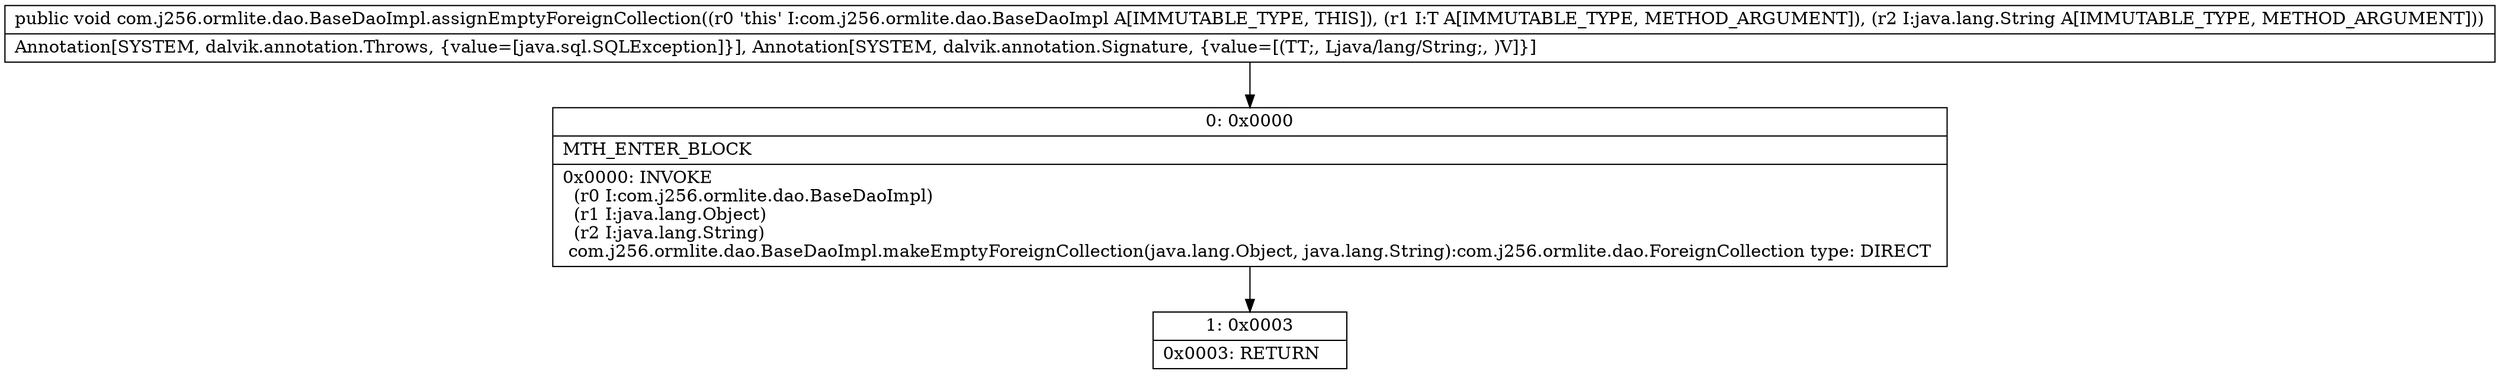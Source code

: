 digraph "CFG forcom.j256.ormlite.dao.BaseDaoImpl.assignEmptyForeignCollection(Ljava\/lang\/Object;Ljava\/lang\/String;)V" {
Node_0 [shape=record,label="{0\:\ 0x0000|MTH_ENTER_BLOCK\l|0x0000: INVOKE  \l  (r0 I:com.j256.ormlite.dao.BaseDaoImpl)\l  (r1 I:java.lang.Object)\l  (r2 I:java.lang.String)\l com.j256.ormlite.dao.BaseDaoImpl.makeEmptyForeignCollection(java.lang.Object, java.lang.String):com.j256.ormlite.dao.ForeignCollection type: DIRECT \l}"];
Node_1 [shape=record,label="{1\:\ 0x0003|0x0003: RETURN   \l}"];
MethodNode[shape=record,label="{public void com.j256.ormlite.dao.BaseDaoImpl.assignEmptyForeignCollection((r0 'this' I:com.j256.ormlite.dao.BaseDaoImpl A[IMMUTABLE_TYPE, THIS]), (r1 I:T A[IMMUTABLE_TYPE, METHOD_ARGUMENT]), (r2 I:java.lang.String A[IMMUTABLE_TYPE, METHOD_ARGUMENT]))  | Annotation[SYSTEM, dalvik.annotation.Throws, \{value=[java.sql.SQLException]\}], Annotation[SYSTEM, dalvik.annotation.Signature, \{value=[(TT;, Ljava\/lang\/String;, )V]\}]\l}"];
MethodNode -> Node_0;
Node_0 -> Node_1;
}


